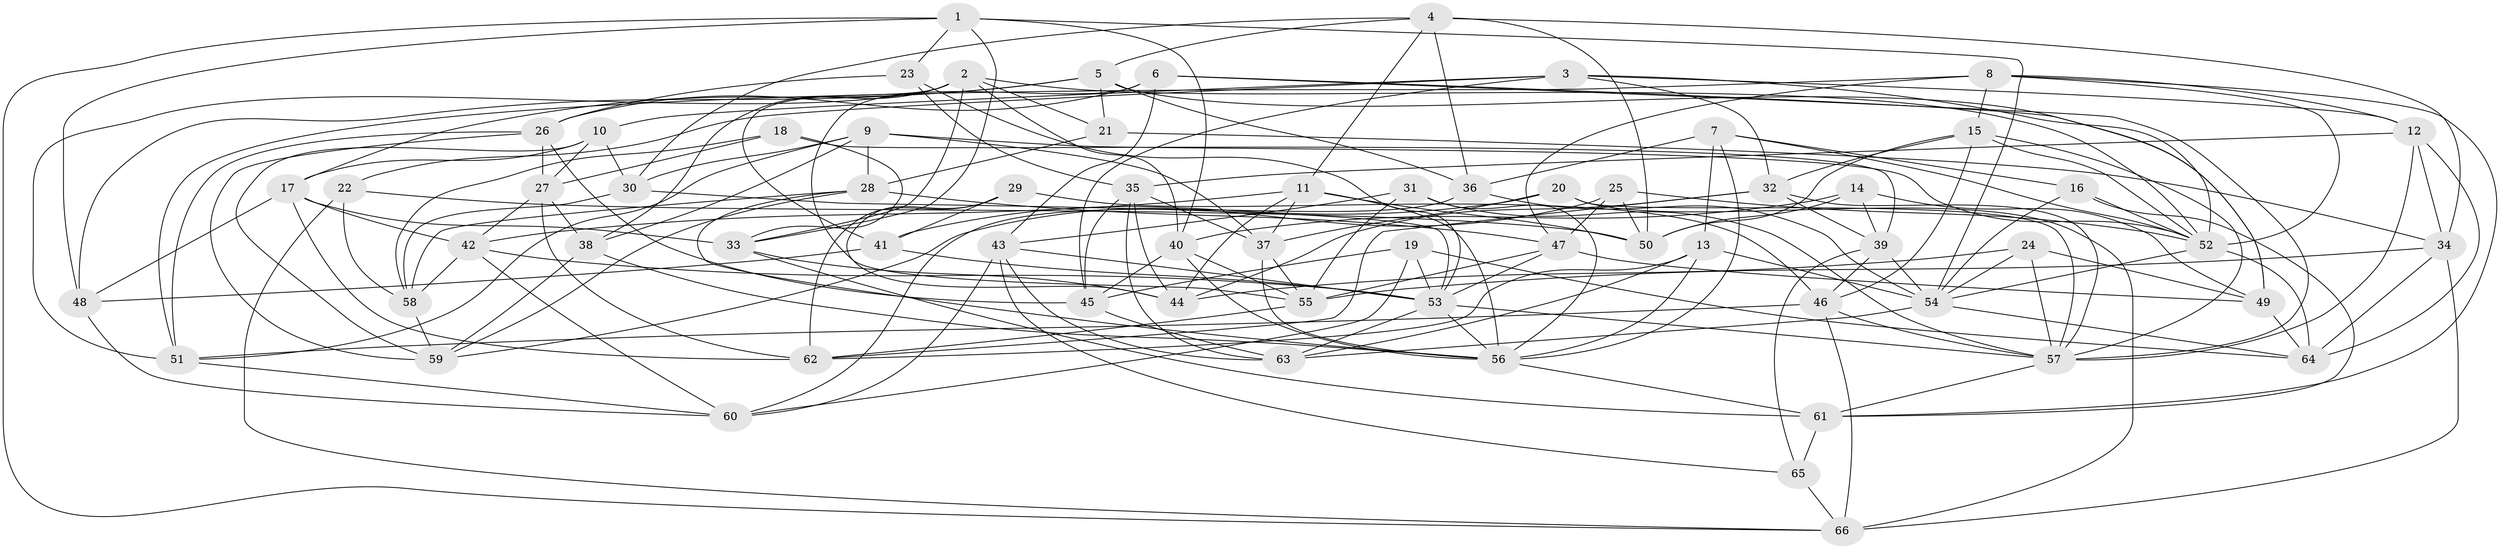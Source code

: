 // original degree distribution, {4: 1.0}
// Generated by graph-tools (version 1.1) at 2025/26/03/09/25 03:26:54]
// undirected, 66 vertices, 191 edges
graph export_dot {
graph [start="1"]
  node [color=gray90,style=filled];
  1;
  2;
  3;
  4;
  5;
  6;
  7;
  8;
  9;
  10;
  11;
  12;
  13;
  14;
  15;
  16;
  17;
  18;
  19;
  20;
  21;
  22;
  23;
  24;
  25;
  26;
  27;
  28;
  29;
  30;
  31;
  32;
  33;
  34;
  35;
  36;
  37;
  38;
  39;
  40;
  41;
  42;
  43;
  44;
  45;
  46;
  47;
  48;
  49;
  50;
  51;
  52;
  53;
  54;
  55;
  56;
  57;
  58;
  59;
  60;
  61;
  62;
  63;
  64;
  65;
  66;
  1 -- 23 [weight=1.0];
  1 -- 33 [weight=1.0];
  1 -- 40 [weight=1.0];
  1 -- 48 [weight=1.0];
  1 -- 54 [weight=1.0];
  1 -- 66 [weight=1.0];
  2 -- 21 [weight=1.0];
  2 -- 33 [weight=1.0];
  2 -- 38 [weight=2.0];
  2 -- 40 [weight=1.0];
  2 -- 41 [weight=1.0];
  2 -- 51 [weight=1.0];
  2 -- 52 [weight=1.0];
  3 -- 10 [weight=1.0];
  3 -- 12 [weight=1.0];
  3 -- 22 [weight=1.0];
  3 -- 32 [weight=1.0];
  3 -- 45 [weight=1.0];
  3 -- 52 [weight=1.0];
  4 -- 5 [weight=1.0];
  4 -- 11 [weight=1.0];
  4 -- 30 [weight=1.0];
  4 -- 34 [weight=1.0];
  4 -- 36 [weight=1.0];
  4 -- 50 [weight=1.0];
  5 -- 17 [weight=1.0];
  5 -- 21 [weight=1.0];
  5 -- 36 [weight=1.0];
  5 -- 48 [weight=1.0];
  5 -- 49 [weight=1.0];
  6 -- 26 [weight=1.0];
  6 -- 43 [weight=1.0];
  6 -- 49 [weight=1.0];
  6 -- 55 [weight=2.0];
  6 -- 57 [weight=1.0];
  7 -- 13 [weight=2.0];
  7 -- 16 [weight=1.0];
  7 -- 36 [weight=1.0];
  7 -- 52 [weight=1.0];
  7 -- 56 [weight=1.0];
  8 -- 12 [weight=1.0];
  8 -- 15 [weight=1.0];
  8 -- 47 [weight=1.0];
  8 -- 51 [weight=1.0];
  8 -- 52 [weight=1.0];
  8 -- 61 [weight=1.0];
  9 -- 28 [weight=1.0];
  9 -- 30 [weight=1.0];
  9 -- 37 [weight=1.0];
  9 -- 38 [weight=1.0];
  9 -- 51 [weight=1.0];
  9 -- 52 [weight=1.0];
  10 -- 17 [weight=1.0];
  10 -- 27 [weight=1.0];
  10 -- 30 [weight=2.0];
  10 -- 59 [weight=1.0];
  11 -- 37 [weight=1.0];
  11 -- 42 [weight=1.0];
  11 -- 44 [weight=1.0];
  11 -- 50 [weight=1.0];
  11 -- 56 [weight=1.0];
  12 -- 34 [weight=1.0];
  12 -- 35 [weight=1.0];
  12 -- 57 [weight=1.0];
  12 -- 64 [weight=1.0];
  13 -- 54 [weight=1.0];
  13 -- 56 [weight=1.0];
  13 -- 62 [weight=1.0];
  13 -- 63 [weight=1.0];
  14 -- 39 [weight=1.0];
  14 -- 40 [weight=1.0];
  14 -- 49 [weight=1.0];
  14 -- 50 [weight=1.0];
  15 -- 32 [weight=1.0];
  15 -- 46 [weight=1.0];
  15 -- 50 [weight=1.0];
  15 -- 52 [weight=1.0];
  15 -- 57 [weight=1.0];
  16 -- 52 [weight=1.0];
  16 -- 54 [weight=1.0];
  16 -- 61 [weight=1.0];
  17 -- 33 [weight=1.0];
  17 -- 42 [weight=1.0];
  17 -- 48 [weight=1.0];
  17 -- 62 [weight=1.0];
  18 -- 27 [weight=1.0];
  18 -- 33 [weight=1.0];
  18 -- 39 [weight=1.0];
  18 -- 58 [weight=1.0];
  19 -- 45 [weight=1.0];
  19 -- 53 [weight=1.0];
  19 -- 60 [weight=1.0];
  19 -- 64 [weight=1.0];
  20 -- 37 [weight=1.0];
  20 -- 41 [weight=1.0];
  20 -- 57 [weight=1.0];
  20 -- 66 [weight=1.0];
  21 -- 28 [weight=1.0];
  21 -- 34 [weight=1.0];
  22 -- 50 [weight=1.0];
  22 -- 58 [weight=1.0];
  22 -- 66 [weight=1.0];
  23 -- 26 [weight=1.0];
  23 -- 35 [weight=1.0];
  23 -- 53 [weight=1.0];
  24 -- 44 [weight=1.0];
  24 -- 49 [weight=1.0];
  24 -- 54 [weight=1.0];
  24 -- 57 [weight=1.0];
  25 -- 47 [weight=1.0];
  25 -- 50 [weight=1.0];
  25 -- 52 [weight=1.0];
  25 -- 59 [weight=1.0];
  26 -- 27 [weight=1.0];
  26 -- 45 [weight=1.0];
  26 -- 51 [weight=1.0];
  26 -- 59 [weight=1.0];
  27 -- 38 [weight=1.0];
  27 -- 42 [weight=1.0];
  27 -- 62 [weight=1.0];
  28 -- 47 [weight=1.0];
  28 -- 56 [weight=1.0];
  28 -- 58 [weight=1.0];
  28 -- 59 [weight=1.0];
  29 -- 41 [weight=1.0];
  29 -- 44 [weight=1.0];
  29 -- 46 [weight=1.0];
  29 -- 62 [weight=1.0];
  30 -- 53 [weight=1.0];
  30 -- 58 [weight=1.0];
  31 -- 43 [weight=1.0];
  31 -- 55 [weight=1.0];
  31 -- 56 [weight=1.0];
  31 -- 57 [weight=1.0];
  32 -- 39 [weight=1.0];
  32 -- 44 [weight=1.0];
  32 -- 57 [weight=1.0];
  32 -- 62 [weight=1.0];
  33 -- 44 [weight=1.0];
  33 -- 61 [weight=1.0];
  34 -- 55 [weight=1.0];
  34 -- 64 [weight=1.0];
  34 -- 66 [weight=1.0];
  35 -- 37 [weight=1.0];
  35 -- 44 [weight=1.0];
  35 -- 45 [weight=1.0];
  35 -- 63 [weight=1.0];
  36 -- 54 [weight=2.0];
  36 -- 60 [weight=1.0];
  37 -- 55 [weight=1.0];
  37 -- 56 [weight=1.0];
  38 -- 56 [weight=1.0];
  38 -- 59 [weight=1.0];
  39 -- 46 [weight=1.0];
  39 -- 54 [weight=1.0];
  39 -- 65 [weight=1.0];
  40 -- 45 [weight=1.0];
  40 -- 55 [weight=1.0];
  40 -- 56 [weight=1.0];
  41 -- 48 [weight=2.0];
  41 -- 53 [weight=1.0];
  42 -- 53 [weight=1.0];
  42 -- 58 [weight=1.0];
  42 -- 60 [weight=1.0];
  43 -- 53 [weight=1.0];
  43 -- 60 [weight=1.0];
  43 -- 63 [weight=1.0];
  43 -- 65 [weight=1.0];
  45 -- 63 [weight=1.0];
  46 -- 51 [weight=1.0];
  46 -- 57 [weight=1.0];
  46 -- 66 [weight=1.0];
  47 -- 49 [weight=1.0];
  47 -- 53 [weight=1.0];
  47 -- 55 [weight=1.0];
  48 -- 60 [weight=1.0];
  49 -- 64 [weight=1.0];
  51 -- 60 [weight=1.0];
  52 -- 54 [weight=1.0];
  52 -- 64 [weight=1.0];
  53 -- 56 [weight=1.0];
  53 -- 57 [weight=1.0];
  53 -- 63 [weight=1.0];
  54 -- 63 [weight=1.0];
  54 -- 64 [weight=1.0];
  55 -- 62 [weight=1.0];
  56 -- 61 [weight=1.0];
  57 -- 61 [weight=1.0];
  58 -- 59 [weight=1.0];
  61 -- 65 [weight=1.0];
  65 -- 66 [weight=1.0];
}

